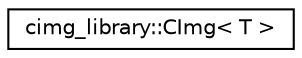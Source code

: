 digraph G
{
  edge [fontname="Helvetica",fontsize="10",labelfontname="Helvetica",labelfontsize="10"];
  node [fontname="Helvetica",fontsize="10",shape=record];
  rankdir="LR";
  Node1 [label="cimg_library::CImg\< T \>",height=0.2,width=0.4,color="black", fillcolor="white", style="filled",URL="$structcimg__library_1_1_c_img.html",tooltip="Class representing an image (up to 4 dimensions wide), each pixel being of type T."];
}
